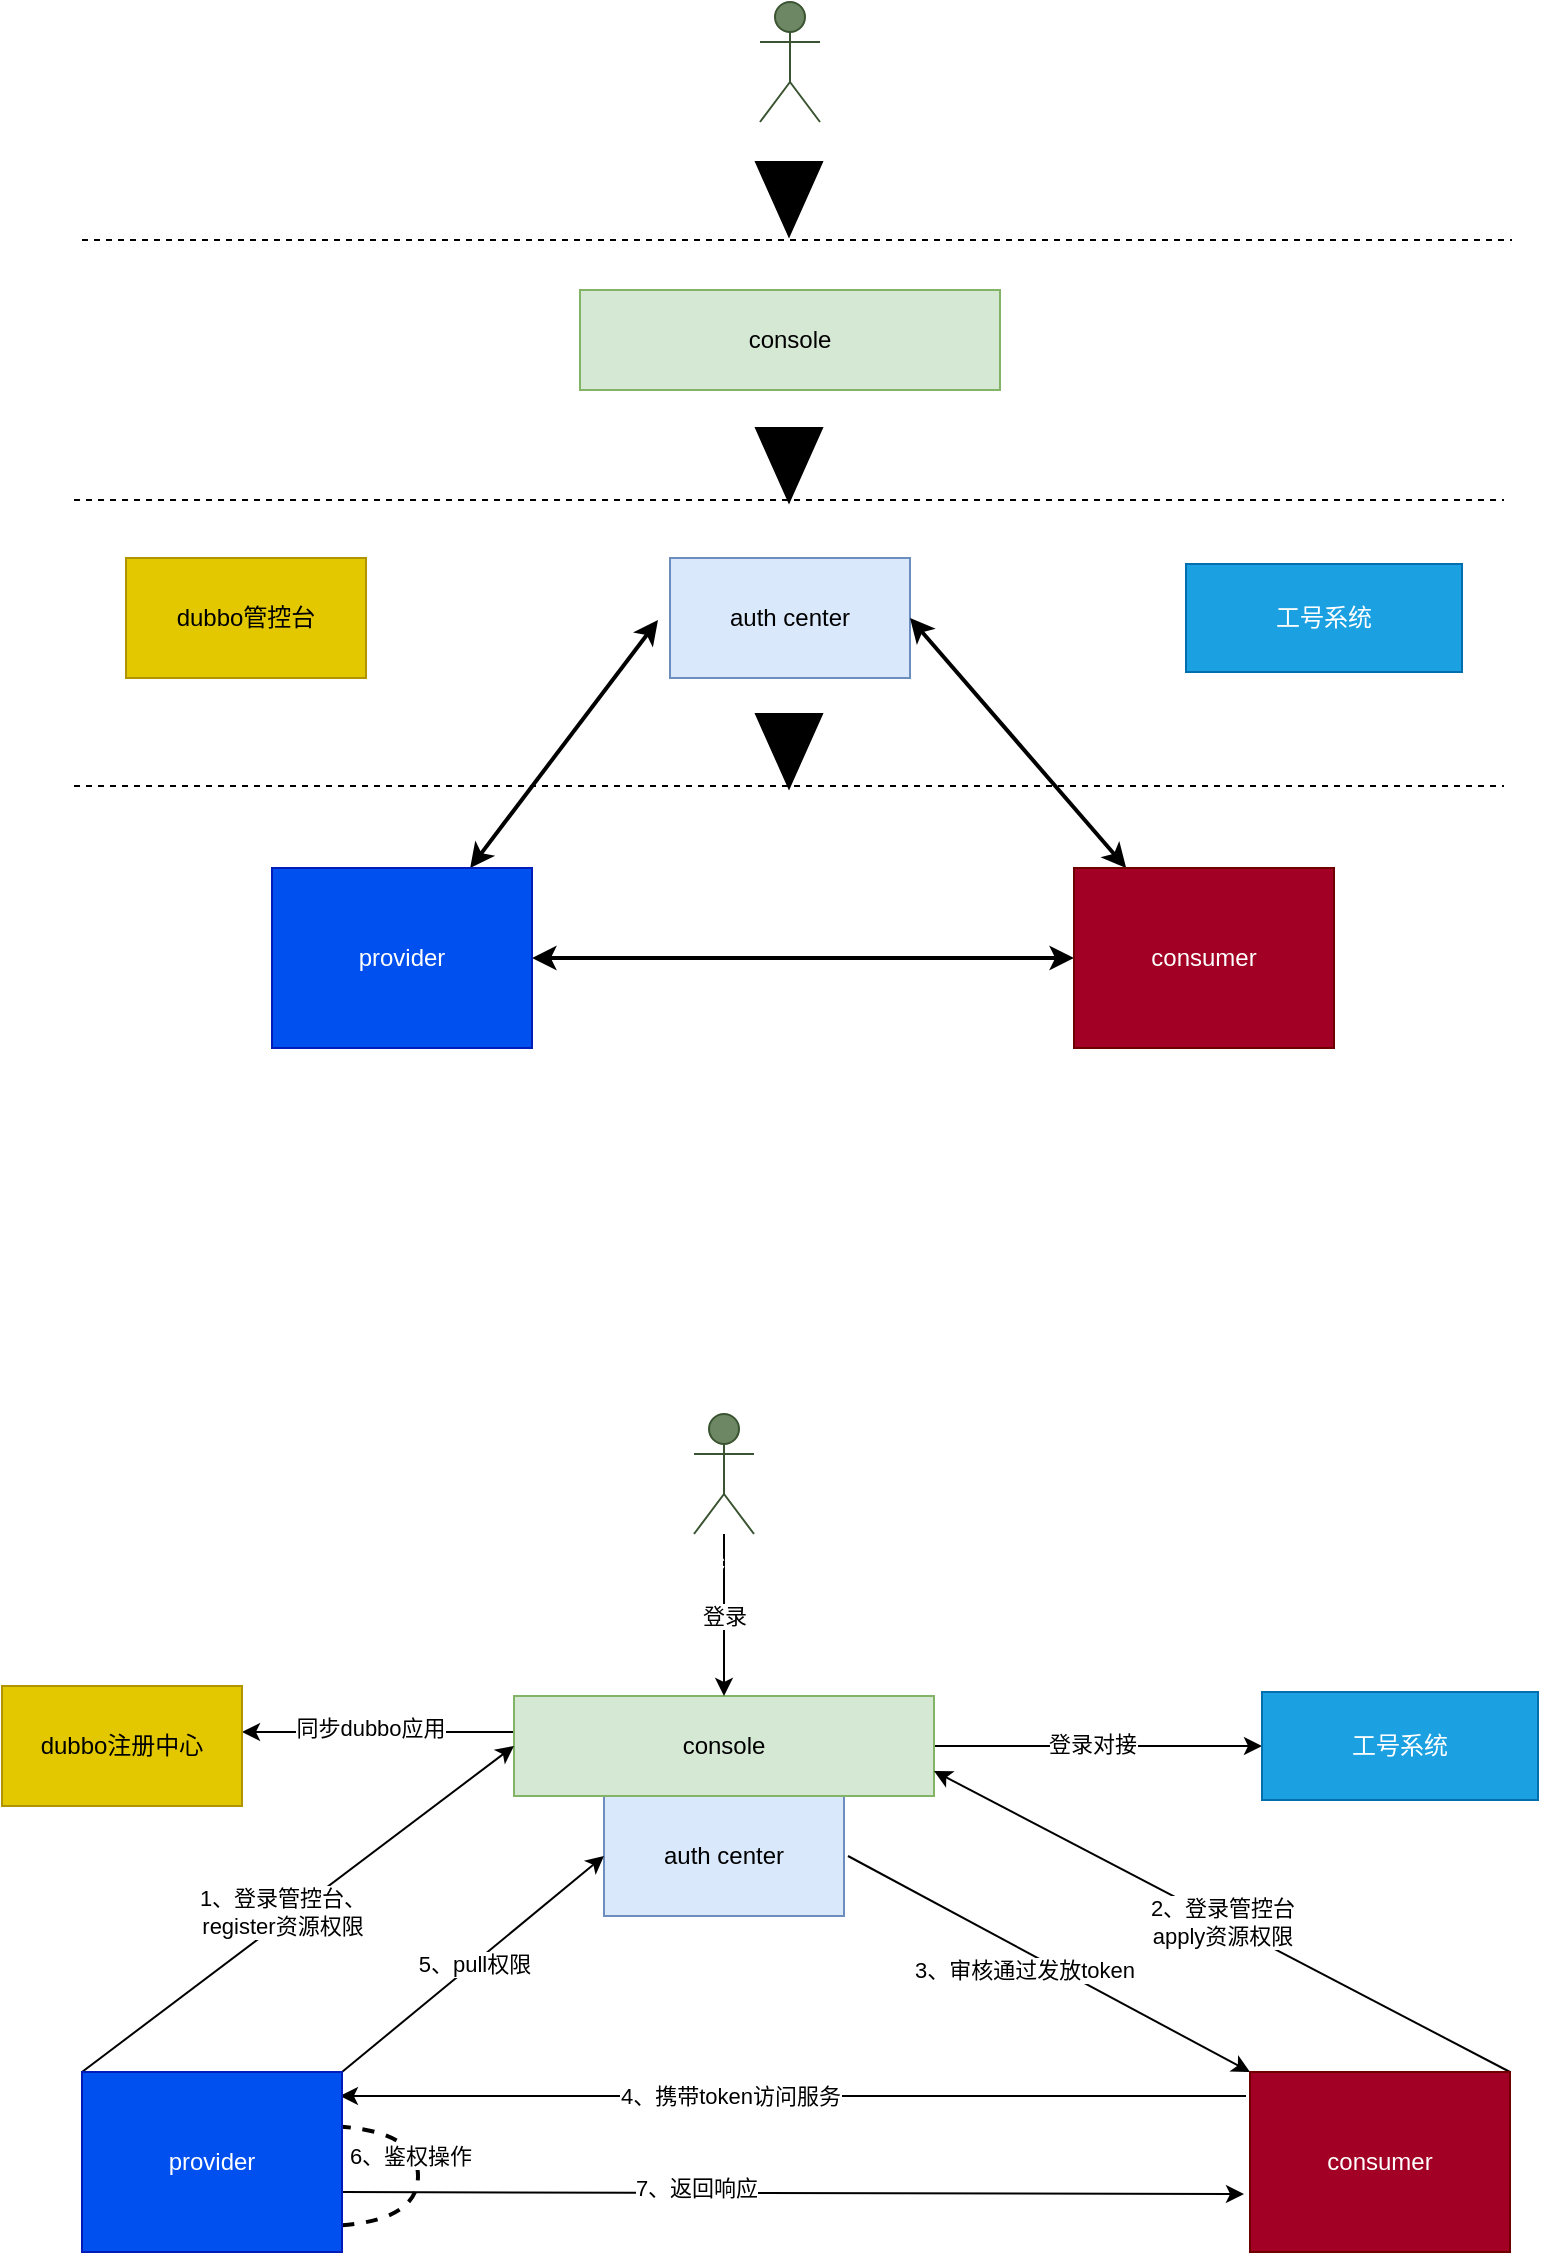 <mxfile version="15.2.1" type="github">
  <diagram id="Rt_aOJDZjldqN0n_Yfco" name="第 1 页">
    <mxGraphModel dx="1426" dy="749" grid="0" gridSize="10" guides="1" tooltips="1" connect="1" arrows="1" fold="1" page="1" pageScale="1" pageWidth="827" pageHeight="1169" math="0" shadow="0">
      <root>
        <mxCell id="0" />
        <mxCell id="1" parent="0" />
        <mxCell id="FW1CljVprD20GtqrH7NL-8" style="edgeStyle=none;rounded=0;orthogonalLoop=1;jettySize=auto;html=1;entryX=0;entryY=0;entryDx=0;entryDy=0;" edge="1" parent="1" target="FW1CljVprD20GtqrH7NL-3">
          <mxGeometry relative="1" as="geometry">
            <mxPoint x="443" y="947" as="sourcePoint" />
          </mxGeometry>
        </mxCell>
        <mxCell id="FW1CljVprD20GtqrH7NL-9" value="3、审核通过发放token" style="edgeLabel;html=1;align=center;verticalAlign=middle;resizable=0;points=[];" vertex="1" connectable="0" parent="FW1CljVprD20GtqrH7NL-8">
          <mxGeometry x="0.027" relative="1" as="geometry">
            <mxPoint x="-15" y="1" as="offset" />
          </mxGeometry>
        </mxCell>
        <mxCell id="FW1CljVprD20GtqrH7NL-1" value="auth center" style="rounded=0;whiteSpace=wrap;html=1;fillColor=#dae8fc;strokeColor=#6c8ebf;" vertex="1" parent="1">
          <mxGeometry x="321" y="917" width="120" height="60" as="geometry" />
        </mxCell>
        <mxCell id="FW1CljVprD20GtqrH7NL-27" style="edgeStyle=orthogonalEdgeStyle;curved=1;rounded=0;orthogonalLoop=1;jettySize=auto;html=1;exitX=1;exitY=0.5;exitDx=0;exitDy=0;entryX=0;entryY=0.5;entryDx=0;entryDy=0;startArrow=none;startFill=0;" edge="1" parent="1" source="FW1CljVprD20GtqrH7NL-2" target="FW1CljVprD20GtqrH7NL-26">
          <mxGeometry relative="1" as="geometry" />
        </mxCell>
        <mxCell id="FW1CljVprD20GtqrH7NL-28" value="登录对接" style="edgeLabel;html=1;align=center;verticalAlign=middle;resizable=0;points=[];" vertex="1" connectable="0" parent="FW1CljVprD20GtqrH7NL-27">
          <mxGeometry x="-0.037" y="1" relative="1" as="geometry">
            <mxPoint as="offset" />
          </mxGeometry>
        </mxCell>
        <mxCell id="FW1CljVprD20GtqrH7NL-30" style="edgeStyle=orthogonalEdgeStyle;curved=1;rounded=0;orthogonalLoop=1;jettySize=auto;html=1;entryX=1;entryY=0.5;entryDx=0;entryDy=0;startArrow=none;startFill=0;" edge="1" parent="1">
          <mxGeometry relative="1" as="geometry">
            <mxPoint x="276" y="885" as="sourcePoint" />
            <mxPoint x="140" y="885" as="targetPoint" />
          </mxGeometry>
        </mxCell>
        <mxCell id="FW1CljVprD20GtqrH7NL-31" value="同步dubbo应用" style="edgeLabel;html=1;align=center;verticalAlign=middle;resizable=0;points=[];" vertex="1" connectable="0" parent="FW1CljVprD20GtqrH7NL-30">
          <mxGeometry x="0.06" y="-2" relative="1" as="geometry">
            <mxPoint as="offset" />
          </mxGeometry>
        </mxCell>
        <mxCell id="FW1CljVprD20GtqrH7NL-2" value="console" style="rounded=0;whiteSpace=wrap;html=1;fillColor=#d5e8d4;strokeColor=#82b366;" vertex="1" parent="1">
          <mxGeometry x="276" y="867" width="210" height="50" as="geometry" />
        </mxCell>
        <mxCell id="FW1CljVprD20GtqrH7NL-7" value="2、登录管控台&lt;br&gt;apply资源权限" style="edgeStyle=none;rounded=0;orthogonalLoop=1;jettySize=auto;html=1;entryX=1;entryY=0.75;entryDx=0;entryDy=0;exitX=1;exitY=0;exitDx=0;exitDy=0;" edge="1" parent="1" source="FW1CljVprD20GtqrH7NL-3" target="FW1CljVprD20GtqrH7NL-2">
          <mxGeometry relative="1" as="geometry" />
        </mxCell>
        <mxCell id="FW1CljVprD20GtqrH7NL-10" style="edgeStyle=none;rounded=0;orthogonalLoop=1;jettySize=auto;html=1;entryX=0.992;entryY=0.133;entryDx=0;entryDy=0;entryPerimeter=0;" edge="1" parent="1" target="FW1CljVprD20GtqrH7NL-4">
          <mxGeometry relative="1" as="geometry">
            <mxPoint x="642" y="1067" as="sourcePoint" />
            <mxPoint x="196" y="1064" as="targetPoint" />
          </mxGeometry>
        </mxCell>
        <mxCell id="FW1CljVprD20GtqrH7NL-11" value="4、携带token访问服务" style="edgeLabel;html=1;align=center;verticalAlign=middle;resizable=0;points=[];" vertex="1" connectable="0" parent="FW1CljVprD20GtqrH7NL-10">
          <mxGeometry x="0.14" relative="1" as="geometry">
            <mxPoint as="offset" />
          </mxGeometry>
        </mxCell>
        <mxCell id="FW1CljVprD20GtqrH7NL-3" value="consumer" style="rounded=0;whiteSpace=wrap;html=1;fillColor=#a20025;strokeColor=#6F0000;fontColor=#ffffff;" vertex="1" parent="1">
          <mxGeometry x="644" y="1055" width="130" height="90" as="geometry" />
        </mxCell>
        <mxCell id="FW1CljVprD20GtqrH7NL-5" style="edgeStyle=none;rounded=0;orthogonalLoop=1;jettySize=auto;html=1;entryX=0;entryY=0.5;entryDx=0;entryDy=0;exitX=0;exitY=0;exitDx=0;exitDy=0;" edge="1" parent="1" source="FW1CljVprD20GtqrH7NL-4" target="FW1CljVprD20GtqrH7NL-2">
          <mxGeometry relative="1" as="geometry" />
        </mxCell>
        <mxCell id="FW1CljVprD20GtqrH7NL-6" value="1、登录管控台、&lt;br&gt;register资源权限" style="edgeLabel;html=1;align=center;verticalAlign=middle;resizable=0;points=[];" vertex="1" connectable="0" parent="FW1CljVprD20GtqrH7NL-5">
          <mxGeometry x="-0.053" y="4" relative="1" as="geometry">
            <mxPoint as="offset" />
          </mxGeometry>
        </mxCell>
        <mxCell id="FW1CljVprD20GtqrH7NL-14" value="5、pull权限" style="edgeStyle=none;rounded=0;orthogonalLoop=1;jettySize=auto;html=1;exitX=1;exitY=0;exitDx=0;exitDy=0;entryX=0;entryY=0.5;entryDx=0;entryDy=0;" edge="1" parent="1" source="FW1CljVprD20GtqrH7NL-4" target="FW1CljVprD20GtqrH7NL-1">
          <mxGeometry relative="1" as="geometry" />
        </mxCell>
        <mxCell id="FW1CljVprD20GtqrH7NL-15" style="edgeStyle=none;rounded=0;orthogonalLoop=1;jettySize=auto;html=1;exitX=1;exitY=0.667;exitDx=0;exitDy=0;exitPerimeter=0;" edge="1" parent="1" source="FW1CljVprD20GtqrH7NL-4">
          <mxGeometry relative="1" as="geometry">
            <mxPoint x="196" y="1115.5" as="sourcePoint" />
            <mxPoint x="641" y="1116" as="targetPoint" />
          </mxGeometry>
        </mxCell>
        <mxCell id="FW1CljVprD20GtqrH7NL-16" value="7、返回响应" style="edgeLabel;html=1;align=center;verticalAlign=middle;resizable=0;points=[];" vertex="1" connectable="0" parent="FW1CljVprD20GtqrH7NL-15">
          <mxGeometry x="-0.215" y="3" relative="1" as="geometry">
            <mxPoint as="offset" />
          </mxGeometry>
        </mxCell>
        <mxCell id="FW1CljVprD20GtqrH7NL-18" value="" style="endArrow=none;dashed=1;html=1;strokeWidth=2;edgeStyle=orthogonalEdgeStyle;curved=1;" edge="1" parent="1">
          <mxGeometry width="50" height="50" relative="1" as="geometry">
            <mxPoint x="178" y="1132" as="sourcePoint" />
            <mxPoint x="178" y="1082" as="targetPoint" />
            <Array as="points">
              <mxPoint x="228" y="1132" />
              <mxPoint x="228" y="1082" />
            </Array>
          </mxGeometry>
        </mxCell>
        <mxCell id="FW1CljVprD20GtqrH7NL-19" value="6、鉴权操作" style="edgeLabel;html=1;align=center;verticalAlign=middle;resizable=0;points=[];" vertex="1" connectable="0" parent="FW1CljVprD20GtqrH7NL-18">
          <mxGeometry x="0.133" y="4" relative="1" as="geometry">
            <mxPoint as="offset" />
          </mxGeometry>
        </mxCell>
        <mxCell id="FW1CljVprD20GtqrH7NL-4" value="provider" style="rounded=0;whiteSpace=wrap;html=1;fillColor=#0050ef;strokeColor=#001DBC;fontColor=#ffffff;" vertex="1" parent="1">
          <mxGeometry x="60" y="1055" width="130" height="90" as="geometry" />
        </mxCell>
        <mxCell id="FW1CljVprD20GtqrH7NL-26" value="工号系统" style="rounded=0;whiteSpace=wrap;html=1;fillColor=#1ba1e2;strokeColor=#006EAF;fontColor=#ffffff;" vertex="1" parent="1">
          <mxGeometry x="650" y="865" width="138" height="54" as="geometry" />
        </mxCell>
        <mxCell id="FW1CljVprD20GtqrH7NL-29" value="dubbo注册中心" style="rounded=0;whiteSpace=wrap;html=1;fillColor=#e3c800;strokeColor=#B09500;fontColor=#000000;" vertex="1" parent="1">
          <mxGeometry x="20" y="862" width="120" height="60" as="geometry" />
        </mxCell>
        <mxCell id="FW1CljVprD20GtqrH7NL-33" value="登录" style="edgeStyle=orthogonalEdgeStyle;curved=1;rounded=0;orthogonalLoop=1;jettySize=auto;html=1;startArrow=none;startFill=0;" edge="1" parent="1" source="FW1CljVprD20GtqrH7NL-32" target="FW1CljVprD20GtqrH7NL-2">
          <mxGeometry relative="1" as="geometry" />
        </mxCell>
        <mxCell id="FW1CljVprD20GtqrH7NL-32" value="Actor" style="shape=umlActor;verticalLabelPosition=bottom;verticalAlign=top;html=1;outlineConnect=0;fillColor=#6d8764;strokeColor=#3A5431;fontColor=#ffffff;" vertex="1" parent="1">
          <mxGeometry x="366" y="726" width="30" height="60" as="geometry" />
        </mxCell>
        <mxCell id="FW1CljVprD20GtqrH7NL-36" value="console" style="rounded=0;whiteSpace=wrap;html=1;fillColor=#d5e8d4;strokeColor=#82b366;" vertex="1" parent="1">
          <mxGeometry x="309" y="164" width="210" height="50" as="geometry" />
        </mxCell>
        <mxCell id="FW1CljVprD20GtqrH7NL-37" value="Actor" style="shape=umlActor;verticalLabelPosition=bottom;verticalAlign=top;html=1;outlineConnect=0;fillColor=#6d8764;strokeColor=#3A5431;fontColor=#ffffff;" vertex="1" parent="1">
          <mxGeometry x="399" y="20" width="30" height="60" as="geometry" />
        </mxCell>
        <mxCell id="FW1CljVprD20GtqrH7NL-38" value="" style="endArrow=none;html=1;dashed=1;" edge="1" parent="1">
          <mxGeometry width="50" height="50" relative="1" as="geometry">
            <mxPoint x="60" y="139" as="sourcePoint" />
            <mxPoint x="775" y="139" as="targetPoint" />
          </mxGeometry>
        </mxCell>
        <mxCell id="FW1CljVprD20GtqrH7NL-39" value="工号系统" style="rounded=0;whiteSpace=wrap;html=1;fillColor=#1ba1e2;strokeColor=#006EAF;fontColor=#ffffff;" vertex="1" parent="1">
          <mxGeometry x="612" y="301" width="138" height="54" as="geometry" />
        </mxCell>
        <mxCell id="FW1CljVprD20GtqrH7NL-40" value="dubbo管控台" style="rounded=0;whiteSpace=wrap;html=1;fillColor=#e3c800;strokeColor=#B09500;fontColor=#000000;" vertex="1" parent="1">
          <mxGeometry x="82" y="298" width="120" height="60" as="geometry" />
        </mxCell>
        <mxCell id="FW1CljVprD20GtqrH7NL-41" value="" style="triangle;whiteSpace=wrap;html=1;rotation=90;fillColor=#000000;" vertex="1" parent="1">
          <mxGeometry x="395" y="102" width="37" height="33" as="geometry" />
        </mxCell>
        <mxCell id="FW1CljVprD20GtqrH7NL-43" value="" style="endArrow=none;html=1;dashed=1;" edge="1" parent="1">
          <mxGeometry width="50" height="50" relative="1" as="geometry">
            <mxPoint x="56" y="269" as="sourcePoint" />
            <mxPoint x="771" y="269" as="targetPoint" />
          </mxGeometry>
        </mxCell>
        <mxCell id="FW1CljVprD20GtqrH7NL-44" value="auth center" style="rounded=0;whiteSpace=wrap;html=1;fillColor=#dae8fc;strokeColor=#6c8ebf;" vertex="1" parent="1">
          <mxGeometry x="354" y="298" width="120" height="60" as="geometry" />
        </mxCell>
        <mxCell id="FW1CljVprD20GtqrH7NL-45" value="" style="triangle;whiteSpace=wrap;html=1;rotation=90;fillColor=#000000;" vertex="1" parent="1">
          <mxGeometry x="395" y="235" width="37" height="33" as="geometry" />
        </mxCell>
        <mxCell id="FW1CljVprD20GtqrH7NL-50" style="edgeStyle=orthogonalEdgeStyle;curved=1;rounded=0;orthogonalLoop=1;jettySize=auto;html=1;startArrow=classic;startFill=1;strokeWidth=2;" edge="1" parent="1" source="FW1CljVprD20GtqrH7NL-46" target="FW1CljVprD20GtqrH7NL-47">
          <mxGeometry relative="1" as="geometry" />
        </mxCell>
        <mxCell id="FW1CljVprD20GtqrH7NL-52" style="edgeStyle=none;rounded=0;orthogonalLoop=1;jettySize=auto;html=1;entryX=-0.05;entryY=0.517;entryDx=0;entryDy=0;entryPerimeter=0;startArrow=classic;startFill=1;strokeWidth=2;" edge="1" parent="1" source="FW1CljVprD20GtqrH7NL-46" target="FW1CljVprD20GtqrH7NL-44">
          <mxGeometry relative="1" as="geometry" />
        </mxCell>
        <mxCell id="FW1CljVprD20GtqrH7NL-46" value="provider" style="rounded=0;whiteSpace=wrap;html=1;fillColor=#0050ef;strokeColor=#001DBC;fontColor=#ffffff;" vertex="1" parent="1">
          <mxGeometry x="155" y="453" width="130" height="90" as="geometry" />
        </mxCell>
        <mxCell id="FW1CljVprD20GtqrH7NL-53" style="edgeStyle=none;rounded=0;orthogonalLoop=1;jettySize=auto;html=1;entryX=1;entryY=0.5;entryDx=0;entryDy=0;startArrow=classic;startFill=1;strokeWidth=2;" edge="1" parent="1" source="FW1CljVprD20GtqrH7NL-47" target="FW1CljVprD20GtqrH7NL-44">
          <mxGeometry relative="1" as="geometry" />
        </mxCell>
        <mxCell id="FW1CljVprD20GtqrH7NL-47" value="consumer" style="rounded=0;whiteSpace=wrap;html=1;fillColor=#a20025;strokeColor=#6F0000;fontColor=#ffffff;" vertex="1" parent="1">
          <mxGeometry x="556" y="453" width="130" height="90" as="geometry" />
        </mxCell>
        <mxCell id="FW1CljVprD20GtqrH7NL-48" value="" style="endArrow=none;html=1;dashed=1;" edge="1" parent="1">
          <mxGeometry width="50" height="50" relative="1" as="geometry">
            <mxPoint x="56" y="412" as="sourcePoint" />
            <mxPoint x="771" y="412" as="targetPoint" />
          </mxGeometry>
        </mxCell>
        <mxCell id="FW1CljVprD20GtqrH7NL-49" value="" style="triangle;whiteSpace=wrap;html=1;rotation=90;fillColor=#000000;" vertex="1" parent="1">
          <mxGeometry x="395" y="378" width="37" height="33" as="geometry" />
        </mxCell>
      </root>
    </mxGraphModel>
  </diagram>
</mxfile>
